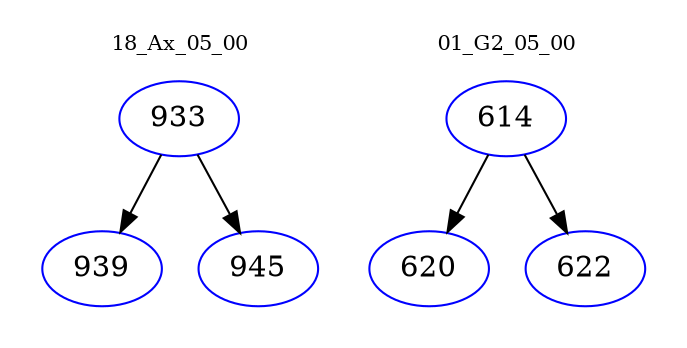 digraph{
subgraph cluster_0 {
color = white
label = "18_Ax_05_00";
fontsize=10;
T0_933 [label="933", color="blue"]
T0_933 -> T0_939 [color="black"]
T0_939 [label="939", color="blue"]
T0_933 -> T0_945 [color="black"]
T0_945 [label="945", color="blue"]
}
subgraph cluster_1 {
color = white
label = "01_G2_05_00";
fontsize=10;
T1_614 [label="614", color="blue"]
T1_614 -> T1_620 [color="black"]
T1_620 [label="620", color="blue"]
T1_614 -> T1_622 [color="black"]
T1_622 [label="622", color="blue"]
}
}
